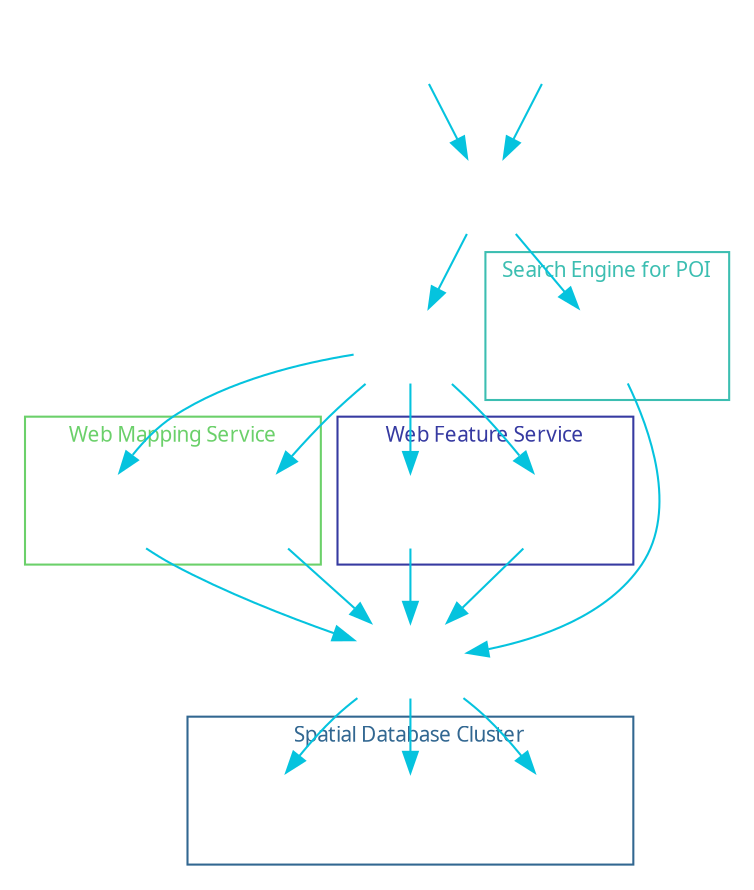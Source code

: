 digraph {
	fontname="Microsoft YaHei";
    fontsize=10;
    dir=LR;

    graph [dpi=180];

    node [shape="Mrecord", fontname="Consolas", fontsize=10];
    edge [color="#05c3de", fontname="Consolas", fontsize=10];

    chrome [shape="none", image="logos/browser-icon-chrome-resized.png", label=""];
    firefox [shape="none", image="logos/browser-icon-firefox-resized.png", label=""];

    nginx [shape="none", image="logos/nginx_logo_resized.png", label=""];    
	squid [shape="none", image="logos/squid_logo_resized.png", label=""];

	chrome -> nginx;
	firefox -> nginx;

	nginx -> squid;
	nginx -> geo_index;

	subgraph cluster_search_engine {
		color="#3CBEB1";
		fontcolor="#3CBEB1";
		label="Search Engine for POI";
		geo_index [shape="none", image="logos/elastic_logo_resized.png", label=""];
	}

	geo_index -> pgpool2;

	subgraph cluster_wms {
		color="#6BD06A";
		fontcolor="#6BD06A";
		label="Web Mapping Service";
		wms1 [shape="none", image="logos/mapserver_logo_resized.png", label=""];
		wms2 [shape="none", image="logos/mapserver_logo_resized.png", label=""];
	}

	subgraph cluster_wfs {
		color="#363AA1";
		fontcolor="#363AA1";
		label="Web Feature Service";
		wfs1 [shape="none", image="logos/mapserver_logo_resized.png", label=""];
		wfs2 [shape="none", image="logos/mapserver_logo_resized.png", label=""];
	}
	
	squid -> wfs1;
	squid -> wfs2;

	squid -> wms1;
	squid -> wms2;

	wfs1 -> pgpool2;
	wfs2 -> pgpool2;

	wms1 -> pgpool2;
	wms2 -> pgpool2;

	pgpool2 [shape="none", image="logos/pgpool_ii_logo_resized.png", label=""];

	subgraph cluster_pg {
		color="#326791";
		fontcolor="#326791";
		label="Spatial Database Cluster";
		pg1 [shape="none", image="logos/postgresql_logo_resized.png", label=""];
		pg2 [shape="none", image="logos/postgresql_logo_resized.png", label=""];
		pg3 [shape="none", image="logos/postgresql_logo_resized.png", label=""];
	}
	
	pgpool2 -> pg1;
	pgpool2 -> pg2;
	pgpool2 -> pg3;

}
